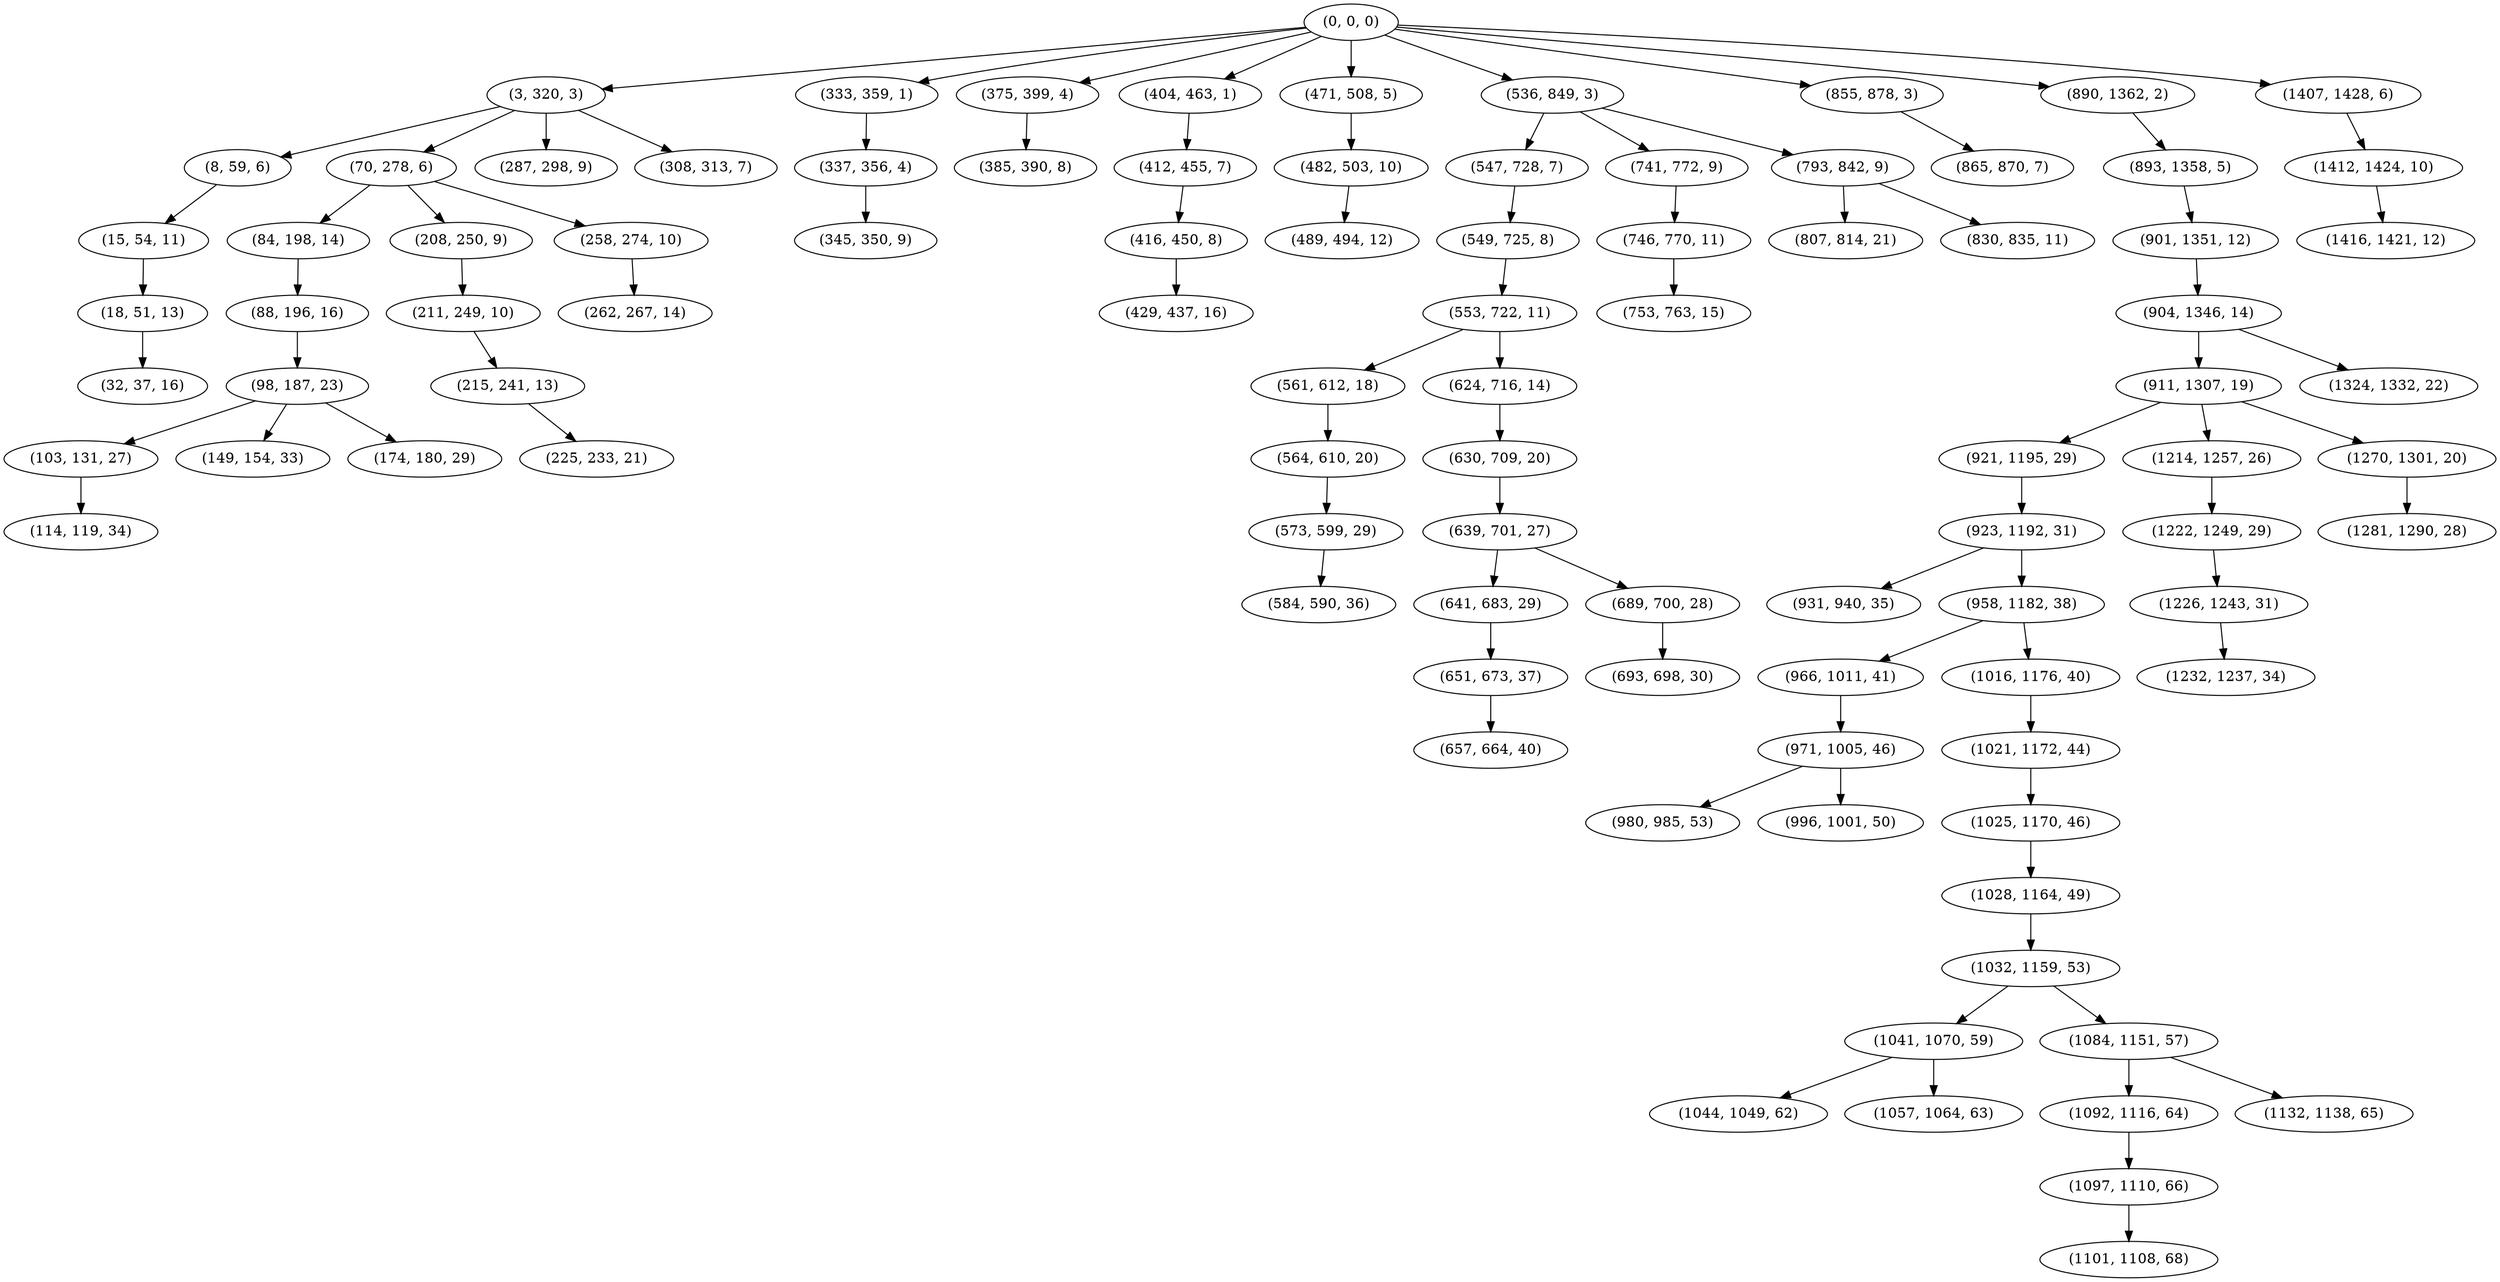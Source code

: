 digraph tree {
    "(0, 0, 0)";
    "(3, 320, 3)";
    "(8, 59, 6)";
    "(15, 54, 11)";
    "(18, 51, 13)";
    "(32, 37, 16)";
    "(70, 278, 6)";
    "(84, 198, 14)";
    "(88, 196, 16)";
    "(98, 187, 23)";
    "(103, 131, 27)";
    "(114, 119, 34)";
    "(149, 154, 33)";
    "(174, 180, 29)";
    "(208, 250, 9)";
    "(211, 249, 10)";
    "(215, 241, 13)";
    "(225, 233, 21)";
    "(258, 274, 10)";
    "(262, 267, 14)";
    "(287, 298, 9)";
    "(308, 313, 7)";
    "(333, 359, 1)";
    "(337, 356, 4)";
    "(345, 350, 9)";
    "(375, 399, 4)";
    "(385, 390, 8)";
    "(404, 463, 1)";
    "(412, 455, 7)";
    "(416, 450, 8)";
    "(429, 437, 16)";
    "(471, 508, 5)";
    "(482, 503, 10)";
    "(489, 494, 12)";
    "(536, 849, 3)";
    "(547, 728, 7)";
    "(549, 725, 8)";
    "(553, 722, 11)";
    "(561, 612, 18)";
    "(564, 610, 20)";
    "(573, 599, 29)";
    "(584, 590, 36)";
    "(624, 716, 14)";
    "(630, 709, 20)";
    "(639, 701, 27)";
    "(641, 683, 29)";
    "(651, 673, 37)";
    "(657, 664, 40)";
    "(689, 700, 28)";
    "(693, 698, 30)";
    "(741, 772, 9)";
    "(746, 770, 11)";
    "(753, 763, 15)";
    "(793, 842, 9)";
    "(807, 814, 21)";
    "(830, 835, 11)";
    "(855, 878, 3)";
    "(865, 870, 7)";
    "(890, 1362, 2)";
    "(893, 1358, 5)";
    "(901, 1351, 12)";
    "(904, 1346, 14)";
    "(911, 1307, 19)";
    "(921, 1195, 29)";
    "(923, 1192, 31)";
    "(931, 940, 35)";
    "(958, 1182, 38)";
    "(966, 1011, 41)";
    "(971, 1005, 46)";
    "(980, 985, 53)";
    "(996, 1001, 50)";
    "(1016, 1176, 40)";
    "(1021, 1172, 44)";
    "(1025, 1170, 46)";
    "(1028, 1164, 49)";
    "(1032, 1159, 53)";
    "(1041, 1070, 59)";
    "(1044, 1049, 62)";
    "(1057, 1064, 63)";
    "(1084, 1151, 57)";
    "(1092, 1116, 64)";
    "(1097, 1110, 66)";
    "(1101, 1108, 68)";
    "(1132, 1138, 65)";
    "(1214, 1257, 26)";
    "(1222, 1249, 29)";
    "(1226, 1243, 31)";
    "(1232, 1237, 34)";
    "(1270, 1301, 20)";
    "(1281, 1290, 28)";
    "(1324, 1332, 22)";
    "(1407, 1428, 6)";
    "(1412, 1424, 10)";
    "(1416, 1421, 12)";
    "(0, 0, 0)" -> "(3, 320, 3)";
    "(0, 0, 0)" -> "(333, 359, 1)";
    "(0, 0, 0)" -> "(375, 399, 4)";
    "(0, 0, 0)" -> "(404, 463, 1)";
    "(0, 0, 0)" -> "(471, 508, 5)";
    "(0, 0, 0)" -> "(536, 849, 3)";
    "(0, 0, 0)" -> "(855, 878, 3)";
    "(0, 0, 0)" -> "(890, 1362, 2)";
    "(0, 0, 0)" -> "(1407, 1428, 6)";
    "(3, 320, 3)" -> "(8, 59, 6)";
    "(3, 320, 3)" -> "(70, 278, 6)";
    "(3, 320, 3)" -> "(287, 298, 9)";
    "(3, 320, 3)" -> "(308, 313, 7)";
    "(8, 59, 6)" -> "(15, 54, 11)";
    "(15, 54, 11)" -> "(18, 51, 13)";
    "(18, 51, 13)" -> "(32, 37, 16)";
    "(70, 278, 6)" -> "(84, 198, 14)";
    "(70, 278, 6)" -> "(208, 250, 9)";
    "(70, 278, 6)" -> "(258, 274, 10)";
    "(84, 198, 14)" -> "(88, 196, 16)";
    "(88, 196, 16)" -> "(98, 187, 23)";
    "(98, 187, 23)" -> "(103, 131, 27)";
    "(98, 187, 23)" -> "(149, 154, 33)";
    "(98, 187, 23)" -> "(174, 180, 29)";
    "(103, 131, 27)" -> "(114, 119, 34)";
    "(208, 250, 9)" -> "(211, 249, 10)";
    "(211, 249, 10)" -> "(215, 241, 13)";
    "(215, 241, 13)" -> "(225, 233, 21)";
    "(258, 274, 10)" -> "(262, 267, 14)";
    "(333, 359, 1)" -> "(337, 356, 4)";
    "(337, 356, 4)" -> "(345, 350, 9)";
    "(375, 399, 4)" -> "(385, 390, 8)";
    "(404, 463, 1)" -> "(412, 455, 7)";
    "(412, 455, 7)" -> "(416, 450, 8)";
    "(416, 450, 8)" -> "(429, 437, 16)";
    "(471, 508, 5)" -> "(482, 503, 10)";
    "(482, 503, 10)" -> "(489, 494, 12)";
    "(536, 849, 3)" -> "(547, 728, 7)";
    "(536, 849, 3)" -> "(741, 772, 9)";
    "(536, 849, 3)" -> "(793, 842, 9)";
    "(547, 728, 7)" -> "(549, 725, 8)";
    "(549, 725, 8)" -> "(553, 722, 11)";
    "(553, 722, 11)" -> "(561, 612, 18)";
    "(553, 722, 11)" -> "(624, 716, 14)";
    "(561, 612, 18)" -> "(564, 610, 20)";
    "(564, 610, 20)" -> "(573, 599, 29)";
    "(573, 599, 29)" -> "(584, 590, 36)";
    "(624, 716, 14)" -> "(630, 709, 20)";
    "(630, 709, 20)" -> "(639, 701, 27)";
    "(639, 701, 27)" -> "(641, 683, 29)";
    "(639, 701, 27)" -> "(689, 700, 28)";
    "(641, 683, 29)" -> "(651, 673, 37)";
    "(651, 673, 37)" -> "(657, 664, 40)";
    "(689, 700, 28)" -> "(693, 698, 30)";
    "(741, 772, 9)" -> "(746, 770, 11)";
    "(746, 770, 11)" -> "(753, 763, 15)";
    "(793, 842, 9)" -> "(807, 814, 21)";
    "(793, 842, 9)" -> "(830, 835, 11)";
    "(855, 878, 3)" -> "(865, 870, 7)";
    "(890, 1362, 2)" -> "(893, 1358, 5)";
    "(893, 1358, 5)" -> "(901, 1351, 12)";
    "(901, 1351, 12)" -> "(904, 1346, 14)";
    "(904, 1346, 14)" -> "(911, 1307, 19)";
    "(904, 1346, 14)" -> "(1324, 1332, 22)";
    "(911, 1307, 19)" -> "(921, 1195, 29)";
    "(911, 1307, 19)" -> "(1214, 1257, 26)";
    "(911, 1307, 19)" -> "(1270, 1301, 20)";
    "(921, 1195, 29)" -> "(923, 1192, 31)";
    "(923, 1192, 31)" -> "(931, 940, 35)";
    "(923, 1192, 31)" -> "(958, 1182, 38)";
    "(958, 1182, 38)" -> "(966, 1011, 41)";
    "(958, 1182, 38)" -> "(1016, 1176, 40)";
    "(966, 1011, 41)" -> "(971, 1005, 46)";
    "(971, 1005, 46)" -> "(980, 985, 53)";
    "(971, 1005, 46)" -> "(996, 1001, 50)";
    "(1016, 1176, 40)" -> "(1021, 1172, 44)";
    "(1021, 1172, 44)" -> "(1025, 1170, 46)";
    "(1025, 1170, 46)" -> "(1028, 1164, 49)";
    "(1028, 1164, 49)" -> "(1032, 1159, 53)";
    "(1032, 1159, 53)" -> "(1041, 1070, 59)";
    "(1032, 1159, 53)" -> "(1084, 1151, 57)";
    "(1041, 1070, 59)" -> "(1044, 1049, 62)";
    "(1041, 1070, 59)" -> "(1057, 1064, 63)";
    "(1084, 1151, 57)" -> "(1092, 1116, 64)";
    "(1084, 1151, 57)" -> "(1132, 1138, 65)";
    "(1092, 1116, 64)" -> "(1097, 1110, 66)";
    "(1097, 1110, 66)" -> "(1101, 1108, 68)";
    "(1214, 1257, 26)" -> "(1222, 1249, 29)";
    "(1222, 1249, 29)" -> "(1226, 1243, 31)";
    "(1226, 1243, 31)" -> "(1232, 1237, 34)";
    "(1270, 1301, 20)" -> "(1281, 1290, 28)";
    "(1407, 1428, 6)" -> "(1412, 1424, 10)";
    "(1412, 1424, 10)" -> "(1416, 1421, 12)";
}
